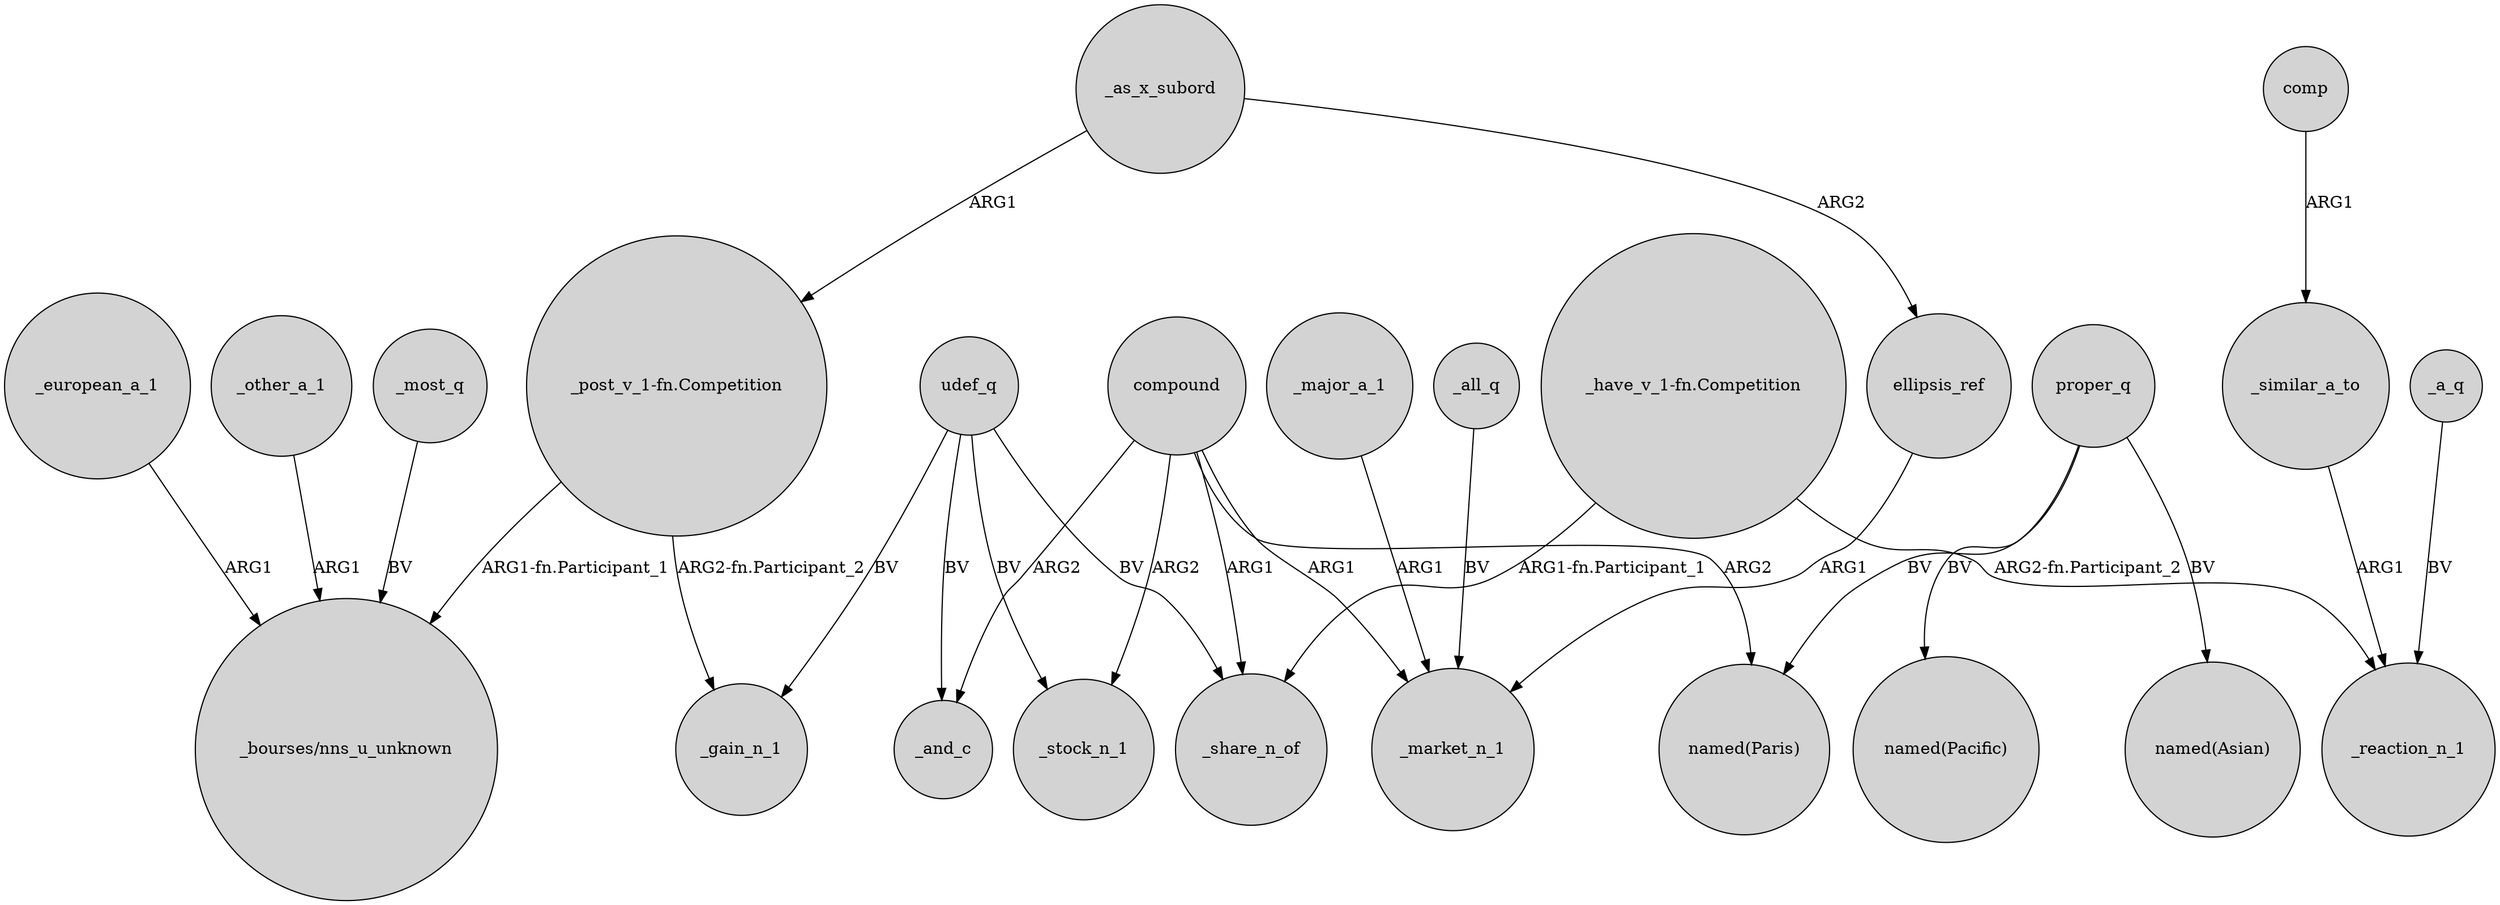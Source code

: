 digraph {
	node [shape=circle style=filled]
	_other_a_1 -> "_bourses/nns_u_unknown" [label=ARG1]
	_as_x_subord -> "_post_v_1-fn.Competition" [label=ARG1]
	compound -> _share_n_of [label=ARG1]
	_most_q -> "_bourses/nns_u_unknown" [label=BV]
	udef_q -> _and_c [label=BV]
	ellipsis_ref -> _market_n_1 [label=ARG1]
	compound -> _and_c [label=ARG2]
	comp -> _similar_a_to [label=ARG1]
	_major_a_1 -> _market_n_1 [label=ARG1]
	udef_q -> _stock_n_1 [label=BV]
	compound -> "named(Paris)" [label=ARG2]
	_european_a_1 -> "_bourses/nns_u_unknown" [label=ARG1]
	udef_q -> _share_n_of [label=BV]
	compound -> _stock_n_1 [label=ARG2]
	_similar_a_to -> _reaction_n_1 [label=ARG1]
	"_have_v_1-fn.Competition" -> _share_n_of [label="ARG1-fn.Participant_1"]
	_a_q -> _reaction_n_1 [label=BV]
	proper_q -> "named(Pacific)" [label=BV]
	"_post_v_1-fn.Competition" -> "_bourses/nns_u_unknown" [label="ARG1-fn.Participant_1"]
	proper_q -> "named(Paris)" [label=BV]
	"_have_v_1-fn.Competition" -> _reaction_n_1 [label="ARG2-fn.Participant_2"]
	proper_q -> "named(Asian)" [label=BV]
	_all_q -> _market_n_1 [label=BV]
	compound -> _market_n_1 [label=ARG1]
	"_post_v_1-fn.Competition" -> _gain_n_1 [label="ARG2-fn.Participant_2"]
	_as_x_subord -> ellipsis_ref [label=ARG2]
	udef_q -> _gain_n_1 [label=BV]
}
